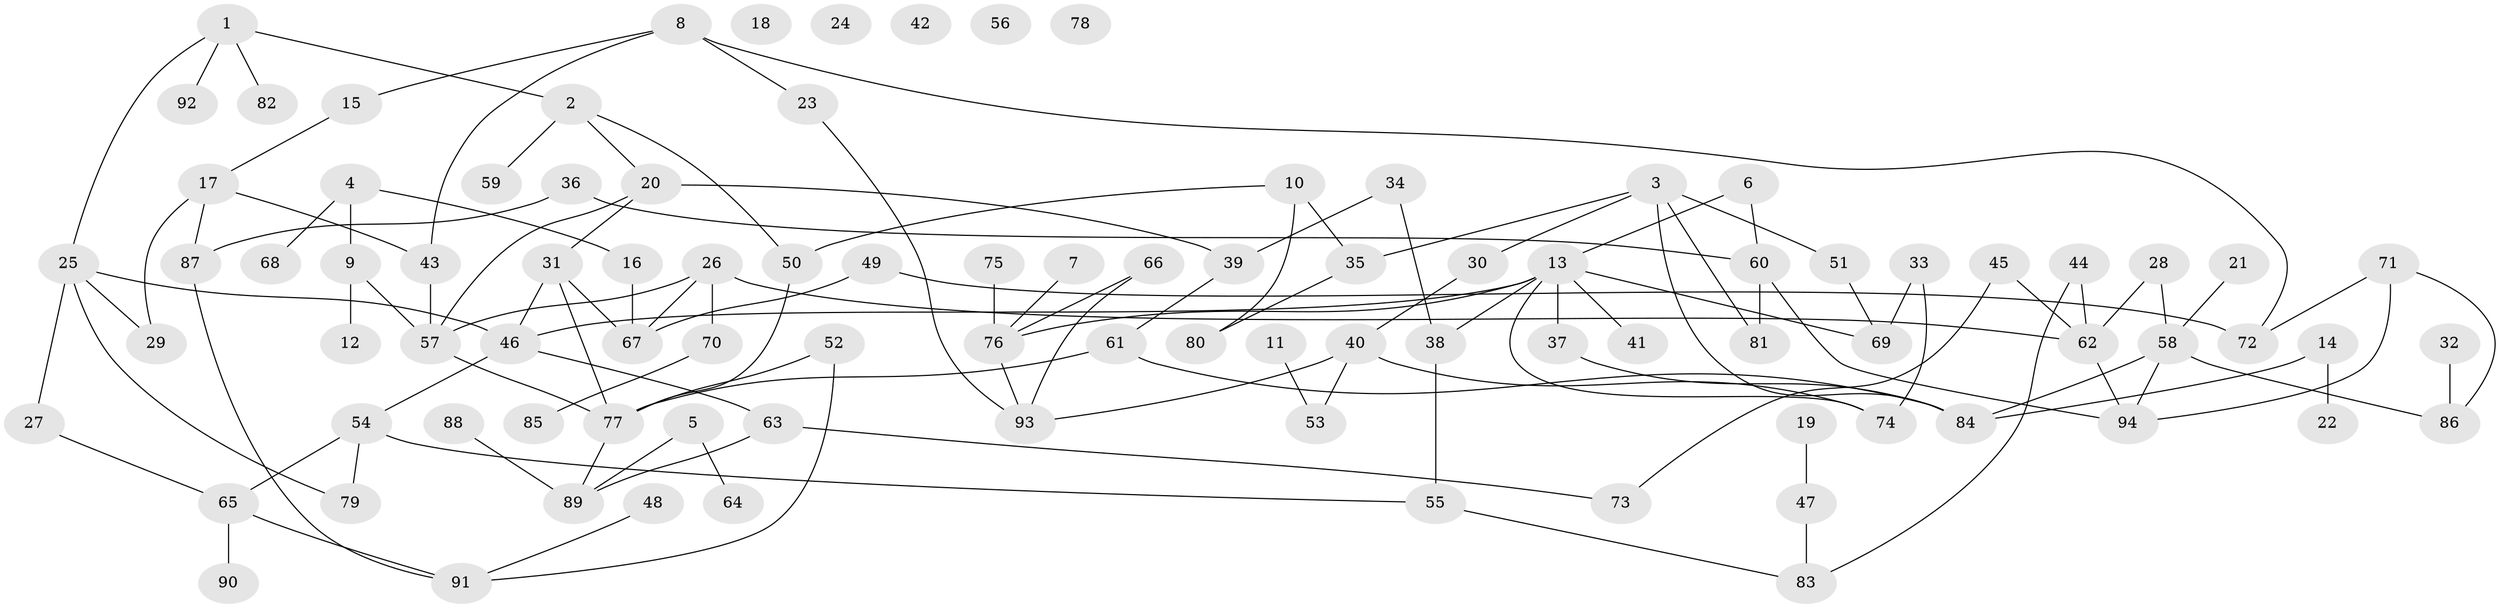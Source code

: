 // coarse degree distribution, {7: 0.016129032258064516, 3: 0.1774193548387097, 5: 0.04838709677419355, 2: 0.16129032258064516, 1: 0.20967741935483872, 8: 0.03225806451612903, 4: 0.22580645161290322, 6: 0.04838709677419355, 0: 0.08064516129032258}
// Generated by graph-tools (version 1.1) at 2025/41/03/06/25 10:41:22]
// undirected, 94 vertices, 122 edges
graph export_dot {
graph [start="1"]
  node [color=gray90,style=filled];
  1;
  2;
  3;
  4;
  5;
  6;
  7;
  8;
  9;
  10;
  11;
  12;
  13;
  14;
  15;
  16;
  17;
  18;
  19;
  20;
  21;
  22;
  23;
  24;
  25;
  26;
  27;
  28;
  29;
  30;
  31;
  32;
  33;
  34;
  35;
  36;
  37;
  38;
  39;
  40;
  41;
  42;
  43;
  44;
  45;
  46;
  47;
  48;
  49;
  50;
  51;
  52;
  53;
  54;
  55;
  56;
  57;
  58;
  59;
  60;
  61;
  62;
  63;
  64;
  65;
  66;
  67;
  68;
  69;
  70;
  71;
  72;
  73;
  74;
  75;
  76;
  77;
  78;
  79;
  80;
  81;
  82;
  83;
  84;
  85;
  86;
  87;
  88;
  89;
  90;
  91;
  92;
  93;
  94;
  1 -- 2;
  1 -- 25;
  1 -- 82;
  1 -- 92;
  2 -- 20;
  2 -- 50;
  2 -- 59;
  3 -- 30;
  3 -- 35;
  3 -- 51;
  3 -- 81;
  3 -- 84;
  4 -- 9;
  4 -- 16;
  4 -- 68;
  5 -- 64;
  5 -- 89;
  6 -- 13;
  6 -- 60;
  7 -- 76;
  8 -- 15;
  8 -- 23;
  8 -- 43;
  8 -- 72;
  9 -- 12;
  9 -- 57;
  10 -- 35;
  10 -- 50;
  10 -- 80;
  11 -- 53;
  13 -- 37;
  13 -- 38;
  13 -- 41;
  13 -- 46;
  13 -- 69;
  13 -- 74;
  13 -- 76;
  14 -- 22;
  14 -- 84;
  15 -- 17;
  16 -- 67;
  17 -- 29;
  17 -- 43;
  17 -- 87;
  19 -- 47;
  20 -- 31;
  20 -- 39;
  20 -- 57;
  21 -- 58;
  23 -- 93;
  25 -- 27;
  25 -- 29;
  25 -- 46;
  25 -- 79;
  26 -- 57;
  26 -- 62;
  26 -- 67;
  26 -- 70;
  27 -- 65;
  28 -- 58;
  28 -- 62;
  30 -- 40;
  31 -- 46;
  31 -- 67;
  31 -- 77;
  32 -- 86;
  33 -- 69;
  33 -- 74;
  34 -- 38;
  34 -- 39;
  35 -- 80;
  36 -- 60;
  36 -- 87;
  37 -- 84;
  38 -- 55;
  39 -- 61;
  40 -- 53;
  40 -- 74;
  40 -- 93;
  43 -- 57;
  44 -- 62;
  44 -- 83;
  45 -- 62;
  45 -- 73;
  46 -- 54;
  46 -- 63;
  47 -- 83;
  48 -- 91;
  49 -- 67;
  49 -- 72;
  50 -- 77;
  51 -- 69;
  52 -- 77;
  52 -- 91;
  54 -- 55;
  54 -- 65;
  54 -- 79;
  55 -- 83;
  57 -- 77;
  58 -- 84;
  58 -- 86;
  58 -- 94;
  60 -- 81;
  60 -- 94;
  61 -- 77;
  61 -- 84;
  62 -- 94;
  63 -- 73;
  63 -- 89;
  65 -- 90;
  65 -- 91;
  66 -- 76;
  66 -- 93;
  70 -- 85;
  71 -- 72;
  71 -- 86;
  71 -- 94;
  75 -- 76;
  76 -- 93;
  77 -- 89;
  87 -- 91;
  88 -- 89;
}
